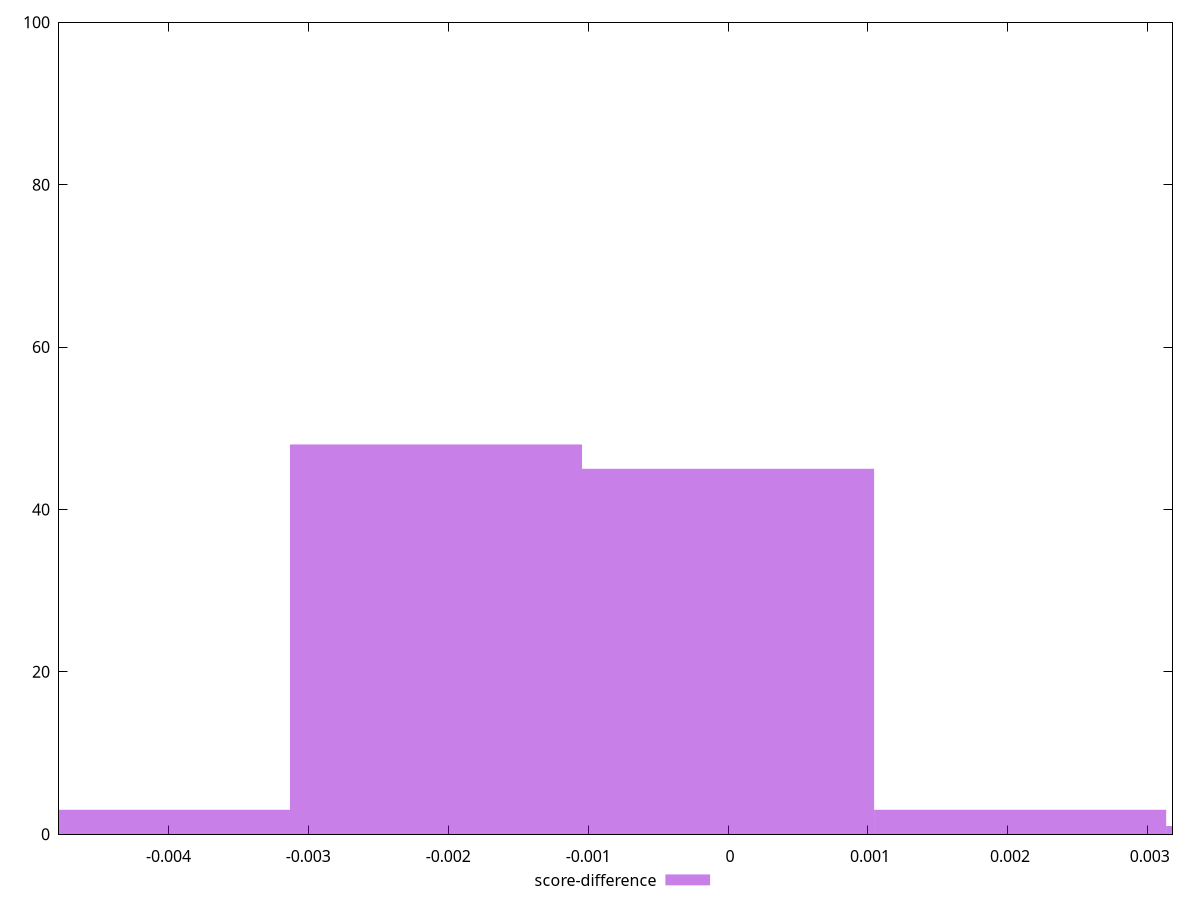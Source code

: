 reset

$scoreDifference <<EOF
-0.0020874834328332616 48
0 45
0.0020874834328332616 3
0.004174966865666523 1
-0.004174966865666523 3
EOF

set key outside below
set boxwidth 0.0020874834328332616
set xrange [-0.004781937099338496:0.0031763747532964626]
set yrange [0:100]
set trange [0:100]
set style fill transparent solid 0.5 noborder
set terminal svg size 640, 490 enhanced background rgb 'white'
set output "report_00008_2021-01-22T20:58:29.167/largest-contentful-paint/samples/pages+cached+noexternal+nofonts+nosvg+noimg+nocss/score-difference/histogram.svg"

plot $scoreDifference title "score-difference" with boxes

reset
